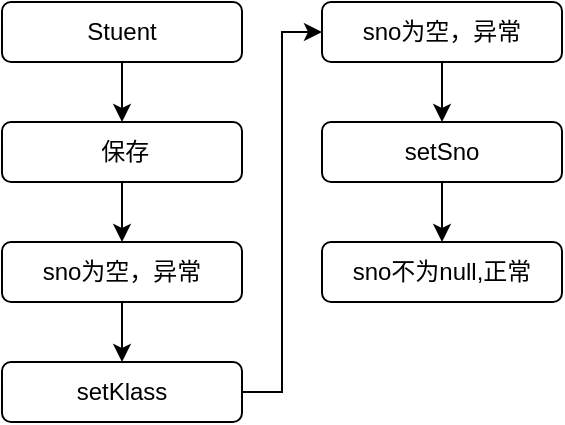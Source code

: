 <mxfile version="12.2.2" type="device" pages="1"><diagram id="WnAMYxzAXdJmxGodMAuV" name="Page-1"><mxGraphModel dx="1092" dy="772" grid="0" gridSize="10" guides="1" tooltips="1" connect="1" arrows="1" fold="1" page="1" pageScale="1" pageWidth="827" pageHeight="1169" math="0" shadow="0"><root><mxCell id="0"/><mxCell id="1" parent="0"/><mxCell id="8yEVZ9DZmMSYcwo2TziE-4" value="" style="edgeStyle=orthogonalEdgeStyle;rounded=0;orthogonalLoop=1;jettySize=auto;html=1;" edge="1" parent="1" source="8yEVZ9DZmMSYcwo2TziE-1" target="8yEVZ9DZmMSYcwo2TziE-3"><mxGeometry relative="1" as="geometry"/></mxCell><mxCell id="8yEVZ9DZmMSYcwo2TziE-1" value="Stuent" style="rounded=1;whiteSpace=wrap;html=1;" vertex="1" parent="1"><mxGeometry x="210" y="100" width="120" height="30" as="geometry"/></mxCell><mxCell id="8yEVZ9DZmMSYcwo2TziE-6" value="" style="edgeStyle=orthogonalEdgeStyle;rounded=0;orthogonalLoop=1;jettySize=auto;html=1;" edge="1" parent="1" source="8yEVZ9DZmMSYcwo2TziE-3" target="8yEVZ9DZmMSYcwo2TziE-5"><mxGeometry relative="1" as="geometry"/></mxCell><mxCell id="8yEVZ9DZmMSYcwo2TziE-3" value="&amp;nbsp;保存" style="rounded=1;whiteSpace=wrap;html=1;" vertex="1" parent="1"><mxGeometry x="210" y="160" width="120" height="30" as="geometry"/></mxCell><mxCell id="8yEVZ9DZmMSYcwo2TziE-8" value="" style="edgeStyle=orthogonalEdgeStyle;rounded=0;orthogonalLoop=1;jettySize=auto;html=1;" edge="1" parent="1" source="8yEVZ9DZmMSYcwo2TziE-5" target="8yEVZ9DZmMSYcwo2TziE-7"><mxGeometry relative="1" as="geometry"/></mxCell><mxCell id="8yEVZ9DZmMSYcwo2TziE-5" value="sno为空，异常" style="rounded=1;whiteSpace=wrap;html=1;" vertex="1" parent="1"><mxGeometry x="210" y="220" width="120" height="30" as="geometry"/></mxCell><mxCell id="8yEVZ9DZmMSYcwo2TziE-10" value="" style="edgeStyle=orthogonalEdgeStyle;rounded=0;orthogonalLoop=1;jettySize=auto;html=1;entryX=0;entryY=0.5;entryDx=0;entryDy=0;" edge="1" parent="1" source="8yEVZ9DZmMSYcwo2TziE-7" target="8yEVZ9DZmMSYcwo2TziE-9"><mxGeometry relative="1" as="geometry"/></mxCell><mxCell id="8yEVZ9DZmMSYcwo2TziE-7" value="&lt;span style=&quot;white-space: normal&quot;&gt;setKlass&lt;/span&gt;" style="rounded=1;whiteSpace=wrap;html=1;" vertex="1" parent="1"><mxGeometry x="210" y="280" width="120" height="30" as="geometry"/></mxCell><mxCell id="8yEVZ9DZmMSYcwo2TziE-14" value="" style="edgeStyle=orthogonalEdgeStyle;rounded=0;orthogonalLoop=1;jettySize=auto;html=1;" edge="1" parent="1" source="8yEVZ9DZmMSYcwo2TziE-9" target="8yEVZ9DZmMSYcwo2TziE-13"><mxGeometry relative="1" as="geometry"/></mxCell><mxCell id="8yEVZ9DZmMSYcwo2TziE-9" value="&lt;span style=&quot;white-space: normal&quot;&gt;sno为空，异常&lt;/span&gt;" style="rounded=1;whiteSpace=wrap;html=1;" vertex="1" parent="1"><mxGeometry x="370" y="100" width="120" height="30" as="geometry"/></mxCell><mxCell id="8yEVZ9DZmMSYcwo2TziE-16" value="" style="edgeStyle=orthogonalEdgeStyle;rounded=0;orthogonalLoop=1;jettySize=auto;html=1;" edge="1" parent="1" source="8yEVZ9DZmMSYcwo2TziE-13" target="8yEVZ9DZmMSYcwo2TziE-15"><mxGeometry relative="1" as="geometry"/></mxCell><mxCell id="8yEVZ9DZmMSYcwo2TziE-13" value="setSno" style="rounded=1;whiteSpace=wrap;html=1;" vertex="1" parent="1"><mxGeometry x="370" y="160" width="120" height="30" as="geometry"/></mxCell><mxCell id="8yEVZ9DZmMSYcwo2TziE-15" value="sno不为null,正常" style="rounded=1;whiteSpace=wrap;html=1;" vertex="1" parent="1"><mxGeometry x="370" y="220" width="120" height="30" as="geometry"/></mxCell></root></mxGraphModel></diagram></mxfile>